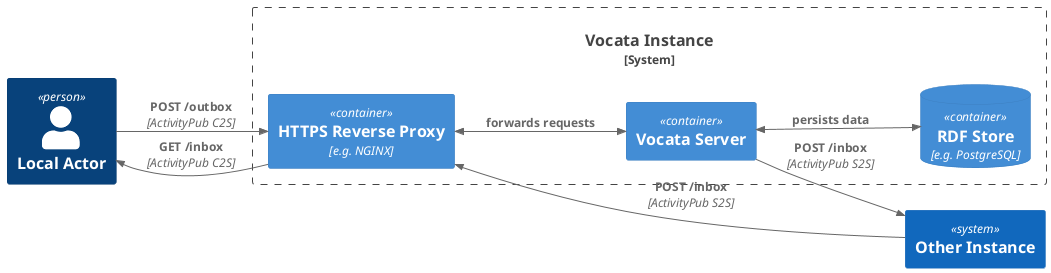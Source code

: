 ' SPDX-FileCopyrightText: © 2023 Dominik George <nik@naturalnet.de
' SPDX-License-Identifier: LGPL-3.0-or-later OR CC-BY-SA-4.0+

@startuml vocata_context
!include <C4/C4_Container.puml>

LAYOUT_LEFT_RIGHT()

Person(local_actor_1, "Local Actor")

System_Boundary(vocata, "Vocata Instance") {
    Container(proxy, "HTTPS Reverse Proxy", "e.g. NGINX")
    Container(server, "Vocata Server")
    ContainerDb(store, "RDF Store", "e.g. PostgreSQL")
}
System(other, "Other Instance")

Rel(proxy, local_actor_1, "GET /inbox", "ActivityPub C2S")
Rel(local_actor_1, proxy, "POST /outbox", "ActivityPub C2S")

BiRel(proxy, server, "forwards requests")
BiRel(server, store, "persists data")

Rel(server, other, "POST /inbox", "ActivityPub S2S")
Rel(other, proxy, "POST /inbox", "ActivityPub S2S")

@enduml
